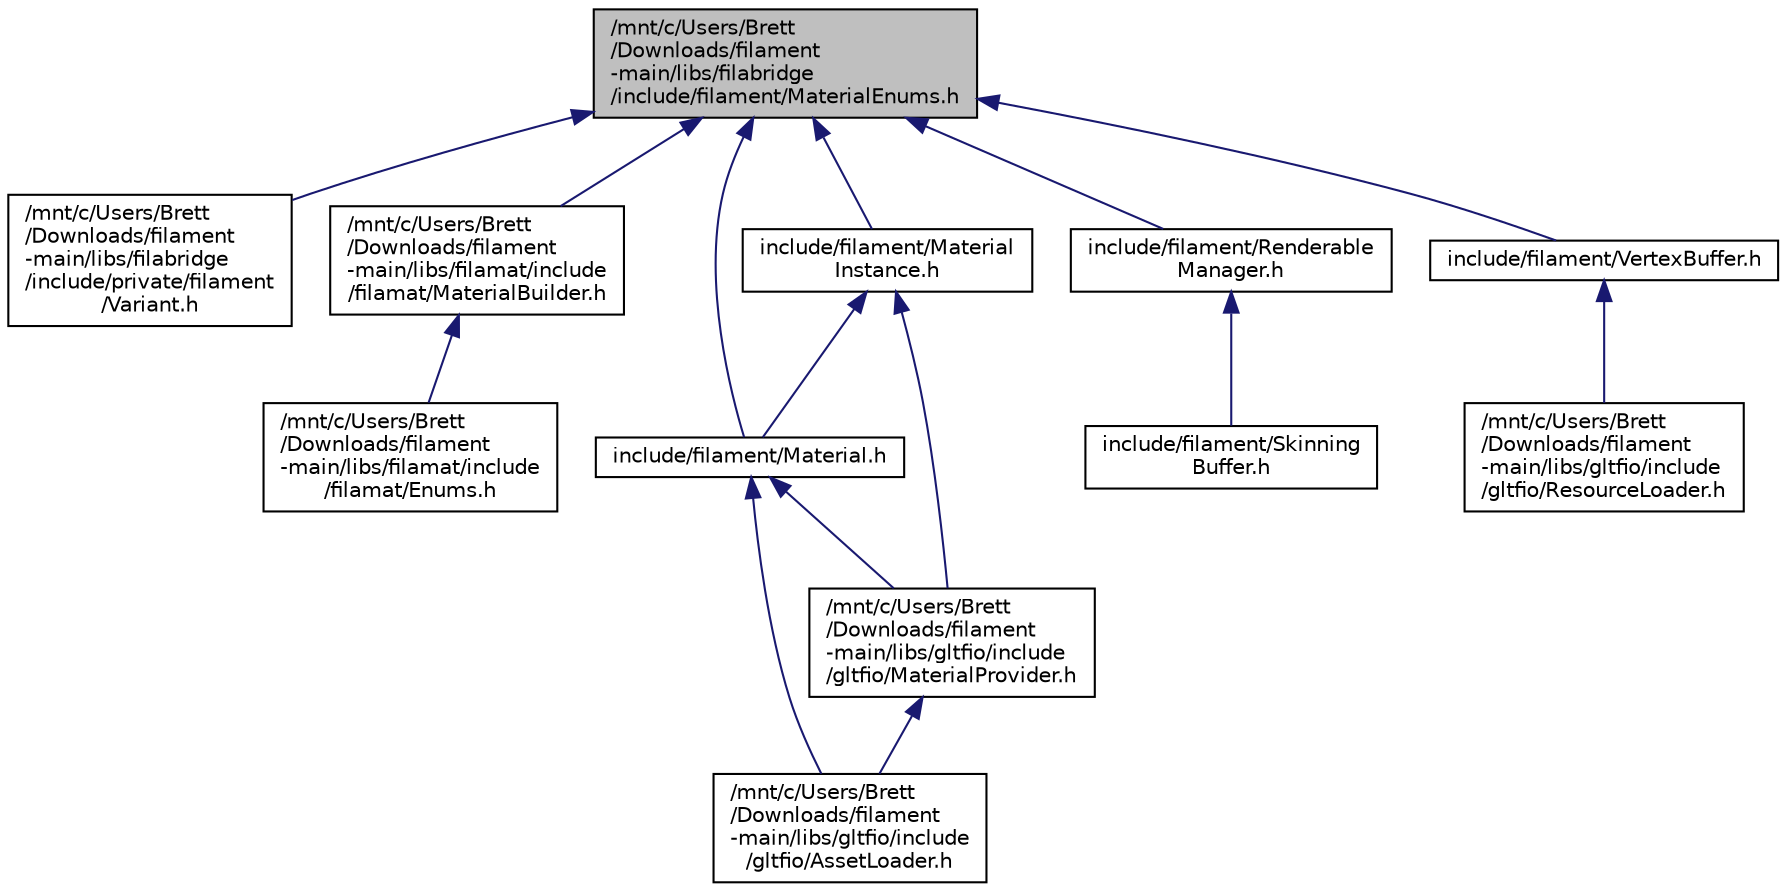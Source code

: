 digraph "/mnt/c/Users/Brett/Downloads/filament-main/libs/filabridge/include/filament/MaterialEnums.h"
{
 // LATEX_PDF_SIZE
  bgcolor="transparent";
  edge [fontname="Helvetica",fontsize="10",labelfontname="Helvetica",labelfontsize="10"];
  node [fontname="Helvetica",fontsize="10",shape=record];
  Node1 [label="/mnt/c/Users/Brett\l/Downloads/filament\l-main/libs/filabridge\l/include/filament/MaterialEnums.h",height=0.2,width=0.4,color="black", fillcolor="grey75", style="filled", fontcolor="black",tooltip=" "];
  Node1 -> Node2 [dir="back",color="midnightblue",fontsize="10",style="solid",fontname="Helvetica"];
  Node2 [label="/mnt/c/Users/Brett\l/Downloads/filament\l-main/libs/filabridge\l/include/private/filament\l/Variant.h",height=0.2,width=0.4,color="black",URL="$_variant_8h_source.html",tooltip=" "];
  Node1 -> Node3 [dir="back",color="midnightblue",fontsize="10",style="solid",fontname="Helvetica"];
  Node3 [label="/mnt/c/Users/Brett\l/Downloads/filament\l-main/libs/filamat/include\l/filamat/MaterialBuilder.h",height=0.2,width=0.4,color="black",URL="$_material_builder_8h.html",tooltip=" "];
  Node3 -> Node4 [dir="back",color="midnightblue",fontsize="10",style="solid",fontname="Helvetica"];
  Node4 [label="/mnt/c/Users/Brett\l/Downloads/filament\l-main/libs/filamat/include\l/filamat/Enums.h",height=0.2,width=0.4,color="black",URL="$_enums_8h_source.html",tooltip=" "];
  Node1 -> Node5 [dir="back",color="midnightblue",fontsize="10",style="solid",fontname="Helvetica"];
  Node5 [label="include/filament/Material.h",height=0.2,width=0.4,color="black",URL="$_material_8h_source.html",tooltip=" "];
  Node5 -> Node6 [dir="back",color="midnightblue",fontsize="10",style="solid",fontname="Helvetica"];
  Node6 [label="/mnt/c/Users/Brett\l/Downloads/filament\l-main/libs/gltfio/include\l/gltfio/AssetLoader.h",height=0.2,width=0.4,color="black",URL="$_asset_loader_8h_source.html",tooltip=" "];
  Node5 -> Node7 [dir="back",color="midnightblue",fontsize="10",style="solid",fontname="Helvetica"];
  Node7 [label="/mnt/c/Users/Brett\l/Downloads/filament\l-main/libs/gltfio/include\l/gltfio/MaterialProvider.h",height=0.2,width=0.4,color="black",URL="$_material_provider_8h_source.html",tooltip=" "];
  Node7 -> Node6 [dir="back",color="midnightblue",fontsize="10",style="solid",fontname="Helvetica"];
  Node1 -> Node8 [dir="back",color="midnightblue",fontsize="10",style="solid",fontname="Helvetica"];
  Node8 [label="include/filament/Material\lInstance.h",height=0.2,width=0.4,color="black",URL="$_material_instance_8h_source.html",tooltip=" "];
  Node8 -> Node7 [dir="back",color="midnightblue",fontsize="10",style="solid",fontname="Helvetica"];
  Node8 -> Node5 [dir="back",color="midnightblue",fontsize="10",style="solid",fontname="Helvetica"];
  Node1 -> Node9 [dir="back",color="midnightblue",fontsize="10",style="solid",fontname="Helvetica"];
  Node9 [label="include/filament/Renderable\lManager.h",height=0.2,width=0.4,color="black",URL="$_renderable_manager_8h_source.html",tooltip=" "];
  Node9 -> Node10 [dir="back",color="midnightblue",fontsize="10",style="solid",fontname="Helvetica"];
  Node10 [label="include/filament/Skinning\lBuffer.h",height=0.2,width=0.4,color="black",URL="$_skinning_buffer_8h_source.html",tooltip=" "];
  Node1 -> Node11 [dir="back",color="midnightblue",fontsize="10",style="solid",fontname="Helvetica"];
  Node11 [label="include/filament/VertexBuffer.h",height=0.2,width=0.4,color="black",URL="$_vertex_buffer_8h.html",tooltip=" "];
  Node11 -> Node12 [dir="back",color="midnightblue",fontsize="10",style="solid",fontname="Helvetica"];
  Node12 [label="/mnt/c/Users/Brett\l/Downloads/filament\l-main/libs/gltfio/include\l/gltfio/ResourceLoader.h",height=0.2,width=0.4,color="black",URL="$_resource_loader_8h_source.html",tooltip=" "];
}
